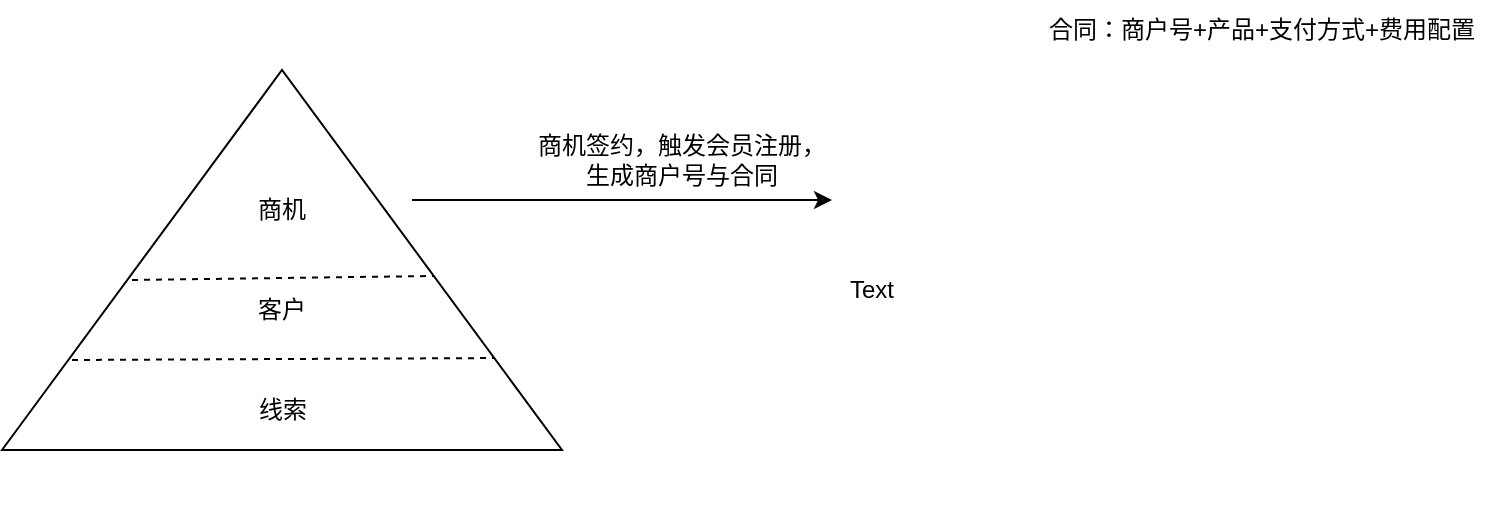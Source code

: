 <mxfile version="21.2.9" type="github" pages="2">
  <diagram name="第 1 页" id="J9_rgFnKOOP4bvDomTlF">
    <mxGraphModel dx="1026" dy="579" grid="1" gridSize="10" guides="1" tooltips="1" connect="1" arrows="1" fold="1" page="1" pageScale="1" pageWidth="10000" pageHeight="10000" math="0" shadow="0">
      <root>
        <mxCell id="0" />
        <mxCell id="1" parent="0" />
        <mxCell id="2f9m-vgJkZ_a6fvkAveH-6" value="" style="endArrow=none;dashed=1;html=1;rounded=0;" edge="1" parent="1">
          <mxGeometry width="50" height="50" relative="1" as="geometry">
            <mxPoint x="120" y="410" as="sourcePoint" />
            <mxPoint x="120.621" y="409.41" as="targetPoint" />
          </mxGeometry>
        </mxCell>
        <mxCell id="2f9m-vgJkZ_a6fvkAveH-12" value="" style="triangle;whiteSpace=wrap;html=1;rotation=-90;" vertex="1" parent="1">
          <mxGeometry x="130" y="140" width="190" height="280" as="geometry" />
        </mxCell>
        <mxCell id="2f9m-vgJkZ_a6fvkAveH-13" value="" style="endArrow=none;dashed=1;html=1;rounded=0;entryX=0.242;entryY=0.879;entryDx=0;entryDy=0;entryPerimeter=0;" edge="1" parent="1" target="2f9m-vgJkZ_a6fvkAveH-12">
          <mxGeometry width="50" height="50" relative="1" as="geometry">
            <mxPoint x="120" y="330" as="sourcePoint" />
            <mxPoint x="225" y="280" as="targetPoint" />
          </mxGeometry>
        </mxCell>
        <mxCell id="2f9m-vgJkZ_a6fvkAveH-14" value="线索" style="text;html=1;strokeColor=none;fillColor=none;align=center;verticalAlign=middle;whiteSpace=wrap;rounded=0;" vertex="1" parent="1">
          <mxGeometry x="177.5" y="340" width="95" height="30" as="geometry" />
        </mxCell>
        <mxCell id="2f9m-vgJkZ_a6fvkAveH-15" value="" style="endArrow=none;dashed=1;html=1;rounded=0;entryX=0.458;entryY=0.771;entryDx=0;entryDy=0;entryPerimeter=0;" edge="1" parent="1" target="2f9m-vgJkZ_a6fvkAveH-12">
          <mxGeometry width="50" height="50" relative="1" as="geometry">
            <mxPoint x="150" y="290" as="sourcePoint" />
            <mxPoint x="200" y="240" as="targetPoint" />
          </mxGeometry>
        </mxCell>
        <mxCell id="2f9m-vgJkZ_a6fvkAveH-16" value="客户" style="text;html=1;strokeColor=none;fillColor=none;align=center;verticalAlign=middle;whiteSpace=wrap;rounded=0;" vertex="1" parent="1">
          <mxGeometry x="195" y="290" width="60" height="30" as="geometry" />
        </mxCell>
        <mxCell id="2f9m-vgJkZ_a6fvkAveH-17" value="商机" style="text;html=1;strokeColor=none;fillColor=none;align=center;verticalAlign=middle;whiteSpace=wrap;rounded=0;" vertex="1" parent="1">
          <mxGeometry x="195" y="240" width="60" height="30" as="geometry" />
        </mxCell>
        <mxCell id="2f9m-vgJkZ_a6fvkAveH-18" value="" style="endArrow=classic;html=1;rounded=0;" edge="1" parent="1">
          <mxGeometry width="50" height="50" relative="1" as="geometry">
            <mxPoint x="290" y="250" as="sourcePoint" />
            <mxPoint x="500" y="250" as="targetPoint" />
          </mxGeometry>
        </mxCell>
        <mxCell id="2f9m-vgJkZ_a6fvkAveH-19" value="商机签约，触发会员注册，生成商户号与合同" style="text;html=1;strokeColor=none;fillColor=none;align=center;verticalAlign=middle;whiteSpace=wrap;rounded=0;" vertex="1" parent="1">
          <mxGeometry x="350" y="220" width="150" height="20" as="geometry" />
        </mxCell>
        <mxCell id="2f9m-vgJkZ_a6fvkAveH-20" value="Text" style="text;html=1;strokeColor=none;fillColor=none;align=center;verticalAlign=middle;whiteSpace=wrap;rounded=0;" vertex="1" parent="1">
          <mxGeometry x="490" y="280" width="60" height="30" as="geometry" />
        </mxCell>
        <mxCell id="2f9m-vgJkZ_a6fvkAveH-21" value="合同：商户号+产品+支付方式+费用配置" style="text;html=1;strokeColor=none;fillColor=none;align=center;verticalAlign=middle;whiteSpace=wrap;rounded=0;" vertex="1" parent="1">
          <mxGeometry x="600" y="150" width="230" height="30" as="geometry" />
        </mxCell>
      </root>
    </mxGraphModel>
  </diagram>
  <diagram id="ZrLgpqp3N7W9zlJU38V0" name="第 2 页">
    <mxGraphModel dx="1026" dy="579" grid="1" gridSize="10" guides="1" tooltips="1" connect="1" arrows="1" fold="1" page="1" pageScale="1" pageWidth="10000" pageHeight="10000" math="0" shadow="0">
      <root>
        <mxCell id="0" />
        <mxCell id="1" parent="0" />
        <mxCell id="oFQXYUoa-ESAPFcw9l6I-23" value="" style="group" vertex="1" connectable="0" parent="1">
          <mxGeometry x="350" y="520" width="895" height="190" as="geometry" />
        </mxCell>
        <mxCell id="oFQXYUoa-ESAPFcw9l6I-1" value="PageQuery" style="swimlane;fontStyle=1;align=center;verticalAlign=top;childLayout=stackLayout;horizontal=1;startSize=26;horizontalStack=0;resizeParent=1;resizeParentMax=0;resizeLast=0;collapsible=1;marginBottom=0;whiteSpace=wrap;html=1;" vertex="1" parent="oFQXYUoa-ESAPFcw9l6I-23">
          <mxGeometry width="210" height="140" as="geometry" />
        </mxCell>
        <mxCell id="oFQXYUoa-ESAPFcw9l6I-2" value="+ queryTempl:&amp;nbsp; &amp;nbsp; &amp;nbsp; &amp;nbsp; &amp;nbsp; &amp;nbsp; &amp;nbsp; &amp;nbsp; &amp;nbsp;QueryTempl&lt;br&gt;+ pageIndex:&amp;nbsp; &amp;nbsp; &amp;nbsp; &amp;nbsp; &amp;nbsp; &amp;nbsp; &amp;nbsp; &amp;nbsp; &amp;nbsp; &amp;nbsp;Long&lt;br&gt;+ orderBy:&amp;nbsp; &amp;nbsp; &amp;nbsp; &amp;nbsp; &amp;nbsp; &amp;nbsp; &amp;nbsp; &amp;nbsp; &amp;nbsp; &amp;nbsp; &amp;nbsp; &amp;nbsp;Object&lt;br&gt;+ pageSize:&amp;nbsp; &amp;nbsp; &amp;nbsp; &lt;span style=&quot;white-space: pre;&quot;&gt;	&lt;/span&gt;&lt;span style=&quot;white-space: pre;&quot;&gt;	&lt;/span&gt;Long&lt;br style=&quot;border-color: var(--border-color);&quot;&gt;&amp;nbsp;" style="text;strokeColor=none;fillColor=none;align=left;verticalAlign=top;spacingLeft=4;spacingRight=4;overflow=hidden;rotatable=0;points=[[0,0.5],[1,0.5]];portConstraint=eastwest;whiteSpace=wrap;html=1;" vertex="1" parent="oFQXYUoa-ESAPFcw9l6I-1">
          <mxGeometry y="26" width="210" height="64" as="geometry" />
        </mxCell>
        <mxCell id="oFQXYUoa-ESAPFcw9l6I-3" value="" style="line;strokeWidth=1;fillColor=none;align=left;verticalAlign=middle;spacingTop=-1;spacingLeft=3;spacingRight=3;rotatable=0;labelPosition=right;points=[];portConstraint=eastwest;strokeColor=inherit;" vertex="1" parent="oFQXYUoa-ESAPFcw9l6I-1">
          <mxGeometry y="90" width="210" height="8" as="geometry" />
        </mxCell>
        <mxCell id="oFQXYUoa-ESAPFcw9l6I-4" value="+ getOrderBy(): Map&amp;lt;String,String&amp;gt;" style="text;strokeColor=none;fillColor=none;align=left;verticalAlign=top;spacingLeft=4;spacingRight=4;overflow=hidden;rotatable=0;points=[[0,0.5],[1,0.5]];portConstraint=eastwest;whiteSpace=wrap;html=1;" vertex="1" parent="oFQXYUoa-ESAPFcw9l6I-1">
          <mxGeometry y="98" width="210" height="42" as="geometry" />
        </mxCell>
        <mxCell id="oFQXYUoa-ESAPFcw9l6I-6" value="1" style="endArrow=open;html=1;endSize=12;startArrow=diamondThin;startSize=14;startFill=1;edgeStyle=orthogonalEdgeStyle;align=left;verticalAlign=bottom;rounded=0;" edge="1" parent="oFQXYUoa-ESAPFcw9l6I-23">
          <mxGeometry x="-1" y="3" relative="1" as="geometry">
            <mxPoint x="210" y="70" as="sourcePoint" />
            <mxPoint x="330" y="70" as="targetPoint" />
          </mxGeometry>
        </mxCell>
        <mxCell id="oFQXYUoa-ESAPFcw9l6I-7" value="1" style="text;html=1;align=center;verticalAlign=middle;resizable=0;points=[];autosize=1;strokeColor=none;fillColor=none;" vertex="1" parent="oFQXYUoa-ESAPFcw9l6I-23">
          <mxGeometry x="300" y="40" width="30" height="30" as="geometry" />
        </mxCell>
        <mxCell id="oFQXYUoa-ESAPFcw9l6I-8" value="QueryTempl" style="swimlane;fontStyle=1;align=center;verticalAlign=top;childLayout=stackLayout;horizontal=1;startSize=26;horizontalStack=0;resizeParent=1;resizeParentMax=0;resizeLast=0;collapsible=1;marginBottom=0;whiteSpace=wrap;html=1;" vertex="1" parent="oFQXYUoa-ESAPFcw9l6I-23">
          <mxGeometry x="330" width="280" height="190" as="geometry" />
        </mxCell>
        <mxCell id="oFQXYUoa-ESAPFcw9l6I-9" value="+ groups: &lt;span style=&quot;white-space: pre;&quot;&gt;	&lt;/span&gt;&lt;span style=&quot;white-space: pre;&quot;&gt;	&lt;span style=&quot;white-space: pre;&quot;&gt;	&lt;/span&gt;&lt;span style=&quot;white-space: pre;&quot;&gt;	&lt;/span&gt;&lt;/span&gt;List&amp;lt;QueryTempl&amp;gt;&lt;br&gt;+ groupLogic:&lt;span style=&quot;white-space: pre;&quot;&gt;	&lt;/span&gt;&lt;span style=&quot;white-space: pre;&quot;&gt;	&lt;span style=&quot;white-space: pre;&quot;&gt;	&lt;/span&gt;&lt;span style=&quot;white-space: pre;&quot;&gt;	&lt;/span&gt;&lt;/span&gt;String&lt;br&gt;+ items:&lt;span style=&quot;white-space: pre;&quot;&gt;	&lt;/span&gt;&lt;span style=&quot;white-space: pre;&quot;&gt;	&lt;/span&gt;&lt;span style=&quot;white-space: pre;&quot;&gt;	&lt;span style=&quot;white-space: pre;&quot;&gt;	&lt;/span&gt;&lt;span style=&quot;white-space: pre;&quot;&gt;	&lt;/span&gt;&lt;/span&gt;List&amp;lt;QueryField&amp;gt;&lt;br&gt;+ itemLogic:&lt;span style=&quot;white-space: pre;&quot;&gt;	&lt;/span&gt;&lt;span style=&quot;white-space: pre;&quot;&gt;	&lt;span style=&quot;white-space: pre;&quot;&gt;	&lt;/span&gt;&lt;span style=&quot;white-space: pre;&quot;&gt;	&lt;/span&gt;&lt;/span&gt;String" style="text;strokeColor=none;fillColor=none;align=left;verticalAlign=top;spacingLeft=4;spacingRight=4;overflow=hidden;rotatable=0;points=[[0,0.5],[1,0.5]];portConstraint=eastwest;whiteSpace=wrap;html=1;" vertex="1" parent="oFQXYUoa-ESAPFcw9l6I-8">
          <mxGeometry y="26" width="280" height="74" as="geometry" />
        </mxCell>
        <mxCell id="oFQXYUoa-ESAPFcw9l6I-10" value="" style="line;strokeWidth=1;fillColor=none;align=left;verticalAlign=middle;spacingTop=-1;spacingLeft=3;spacingRight=3;rotatable=0;labelPosition=right;points=[];portConstraint=eastwest;strokeColor=inherit;" vertex="1" parent="oFQXYUoa-ESAPFcw9l6I-8">
          <mxGeometry y="100" width="280" height="8" as="geometry" />
        </mxCell>
        <mxCell id="oFQXYUoa-ESAPFcw9l6I-11" value="+ canBuildQuery(): &lt;span style=&quot;white-space: pre;&quot;&gt;	&lt;/span&gt;&lt;span style=&quot;white-space: pre;&quot;&gt;	&lt;/span&gt;&lt;span style=&quot;white-space: pre;&quot;&gt;	&lt;/span&gt;&lt;span style=&quot;white-space: pre;&quot;&gt;	&lt;/span&gt;&lt;span style=&quot;white-space: pre;&quot;&gt;	&lt;/span&gt;											Boolean&lt;br&gt;+&amp;nbsp;recursiveCanBuildQuery(QueryTmpl&lt;span style=&quot;background-color: initial;&quot;&gt;):&lt;/span&gt;&lt;span style=&quot;background-color: initial;&quot;&gt;	&lt;/span&gt;&lt;span style=&quot;background-color: initial;&quot;&gt;&amp;nbsp;Boolean&lt;/span&gt;&lt;br&gt;+ buildQuery(Class&amp;lt;T&amp;gt;&lt;span style=&quot;background-color: initial;&quot;&gt;):&amp;nbsp;&lt;span style=&quot;white-space: pre;&quot;&gt;	&lt;/span&gt;&lt;span style=&quot;white-space: pre;&quot;&gt;	&lt;/span&gt;&lt;/span&gt;QueryWrapper&lt;br&gt;+&amp;nbsp;checkSelfGroup(): &lt;span style=&quot;white-space: pre;&quot;&gt;	&lt;/span&gt;&lt;span style=&quot;white-space: pre;&quot;&gt;	&lt;/span&gt;&lt;span style=&quot;white-space: pre;&quot;&gt;	&lt;span style=&quot;white-space: pre;&quot;&gt;	&lt;/span&gt;&lt;/span&gt;Boolean&lt;br&gt;+&amp;nbsp;checkSelfItem(): &lt;span style=&quot;white-space: pre;&quot;&gt;	&lt;/span&gt;&lt;span style=&quot;white-space: pre;&quot;&gt;	&lt;/span&gt;&lt;span style=&quot;white-space: pre;&quot;&gt;	&lt;/span&gt;&lt;span style=&quot;white-space: pre;&quot;&gt;	&lt;span style=&quot;white-space: pre;&quot;&gt;	&lt;/span&gt;&lt;/span&gt;Boolean" style="text;strokeColor=none;fillColor=none;align=left;verticalAlign=top;spacingLeft=4;spacingRight=4;overflow=hidden;rotatable=0;points=[[0,0.5],[1,0.5]];portConstraint=eastwest;whiteSpace=wrap;html=1;" vertex="1" parent="oFQXYUoa-ESAPFcw9l6I-8">
          <mxGeometry y="108" width="280" height="82" as="geometry" />
        </mxCell>
        <mxCell id="oFQXYUoa-ESAPFcw9l6I-16" value="1" style="endArrow=open;html=1;endSize=12;startArrow=diamondThin;startSize=14;startFill=1;edgeStyle=orthogonalEdgeStyle;align=left;verticalAlign=bottom;rounded=0;" edge="1" parent="oFQXYUoa-ESAPFcw9l6I-23">
          <mxGeometry x="-1" y="3" relative="1" as="geometry">
            <mxPoint x="610" y="69" as="sourcePoint" />
            <mxPoint x="730" y="69" as="targetPoint" />
          </mxGeometry>
        </mxCell>
        <mxCell id="oFQXYUoa-ESAPFcw9l6I-17" value="*" style="text;html=1;align=center;verticalAlign=middle;resizable=0;points=[];autosize=1;strokeColor=none;fillColor=none;" vertex="1" parent="oFQXYUoa-ESAPFcw9l6I-23">
          <mxGeometry x="695" y="40" width="30" height="30" as="geometry" />
        </mxCell>
        <mxCell id="oFQXYUoa-ESAPFcw9l6I-18" value="items" style="text;html=1;align=center;verticalAlign=middle;resizable=0;points=[];autosize=1;strokeColor=none;fillColor=none;" vertex="1" parent="oFQXYUoa-ESAPFcw9l6I-23">
          <mxGeometry x="685" y="68" width="50" height="30" as="geometry" />
        </mxCell>
        <mxCell id="oFQXYUoa-ESAPFcw9l6I-19" value="QueryField" style="swimlane;fontStyle=1;align=center;verticalAlign=top;childLayout=stackLayout;horizontal=1;startSize=26;horizontalStack=0;resizeParent=1;resizeParentMax=0;resizeLast=0;collapsible=1;marginBottom=0;whiteSpace=wrap;html=1;" vertex="1" parent="oFQXYUoa-ESAPFcw9l6I-23">
          <mxGeometry x="735" width="160" height="114" as="geometry" />
        </mxCell>
        <mxCell id="oFQXYUoa-ESAPFcw9l6I-20" value="+ field: &lt;span style=&quot;white-space: pre;&quot;&gt;	&lt;/span&gt;&lt;span style=&quot;white-space: pre;&quot;&gt;	&lt;/span&gt;&lt;span style=&quot;white-space: pre;&quot;&gt;	&lt;/span&gt;String&lt;br&gt;+ match: &lt;span style=&quot;white-space: pre;&quot;&gt;	&lt;/span&gt;&lt;span style=&quot;white-space: pre;&quot;&gt;	&lt;/span&gt;&lt;span style=&quot;white-space: pre;&quot;&gt;	&lt;/span&gt;String&lt;br&gt;+ value: &lt;span style=&quot;white-space: pre;&quot;&gt;	&lt;/span&gt;&lt;span style=&quot;white-space: pre;&quot;&gt;	&lt;/span&gt;&lt;span style=&quot;white-space: pre;&quot;&gt;	&lt;/span&gt;Object" style="text;strokeColor=none;fillColor=none;align=left;verticalAlign=top;spacingLeft=4;spacingRight=4;overflow=hidden;rotatable=0;points=[[0,0.5],[1,0.5]];portConstraint=eastwest;whiteSpace=wrap;html=1;" vertex="1" parent="oFQXYUoa-ESAPFcw9l6I-19">
          <mxGeometry y="26" width="160" height="54" as="geometry" />
        </mxCell>
        <mxCell id="oFQXYUoa-ESAPFcw9l6I-21" value="" style="line;strokeWidth=1;fillColor=none;align=left;verticalAlign=middle;spacingTop=-1;spacingLeft=3;spacingRight=3;rotatable=0;labelPosition=right;points=[];portConstraint=eastwest;strokeColor=inherit;" vertex="1" parent="oFQXYUoa-ESAPFcw9l6I-19">
          <mxGeometry y="80" width="160" height="8" as="geometry" />
        </mxCell>
        <mxCell id="oFQXYUoa-ESAPFcw9l6I-22" value="+ method(type): type" style="text;strokeColor=none;fillColor=none;align=left;verticalAlign=top;spacingLeft=4;spacingRight=4;overflow=hidden;rotatable=0;points=[[0,0.5],[1,0.5]];portConstraint=eastwest;whiteSpace=wrap;html=1;" vertex="1" parent="oFQXYUoa-ESAPFcw9l6I-19">
          <mxGeometry y="88" width="160" height="26" as="geometry" />
        </mxCell>
        <mxCell id="oFQXYUoa-ESAPFcw9l6I-24" value="SqlKeyWord" style="swimlane;fontStyle=1;align=center;verticalAlign=top;childLayout=stackLayout;horizontal=1;startSize=26;horizontalStack=0;resizeParent=1;resizeParentMax=0;resizeLast=0;collapsible=1;marginBottom=0;whiteSpace=wrap;html=1;" vertex="1" parent="1">
          <mxGeometry x="600" y="770" width="430" height="130" as="geometry" />
        </mxCell>
        <mxCell id="oFQXYUoa-ESAPFcw9l6I-27" value="+ buildCondition(QueryTempl, QueryWrapper&amp;lt;T&amp;gt;): &lt;span style=&quot;white-space: pre;&quot;&gt;	&lt;/span&gt;&lt;span style=&quot;white-space: pre;&quot;&gt;	&lt;/span&gt;&lt;span style=&quot;white-space: pre;&quot;&gt;	&lt;/span&gt;&lt;span style=&quot;white-space: pre;&quot;&gt;	&lt;/span&gt;void&lt;br&gt;+ buildChildGroup(QueryTempl, QueryWrapper&amp;lt;T&amp;gt;): &lt;span style=&quot;white-space: pre;&quot;&gt;	&lt;/span&gt;&lt;span style=&quot;white-space: pre;&quot;&gt;	&lt;/span&gt;&lt;span style=&quot;white-space: pre;&quot;&gt;	&lt;/span&gt;&lt;span style=&quot;white-space: pre;&quot;&gt;	&lt;/span&gt;void&lt;br&gt;+ buildChildSelfItem(QueryLogic, QueryTempl, QueryWrapper&amp;lt;T&amp;gt;): &lt;span style=&quot;white-space: pre;&quot;&gt;	&lt;/span&gt;void&lt;br&gt;+ praseItemMatch(QueryField, QueryWrapper&amp;lt;T&amp;gt;): &lt;span style=&quot;white-space: pre;&quot;&gt;	&lt;/span&gt;&lt;span style=&quot;white-space: pre;&quot;&gt;	&lt;/span&gt;&lt;span style=&quot;white-space: pre;&quot;&gt;	&lt;/span&gt;&lt;span style=&quot;white-space: pre;&quot;&gt;	&lt;/span&gt;void&lt;br&gt;+ getColumn(String): &lt;span style=&quot;white-space: pre;&quot;&gt;	&lt;/span&gt;&lt;span style=&quot;white-space: pre;&quot;&gt;	&lt;/span&gt;&lt;span style=&quot;white-space: pre;&quot;&gt;	&lt;/span&gt;&lt;span style=&quot;white-space: pre;&quot;&gt;	&lt;/span&gt;&lt;span style=&quot;white-space: pre;&quot;&gt;	&lt;/span&gt;&lt;span style=&quot;white-space: pre;&quot;&gt;	&lt;/span&gt;&lt;span style=&quot;white-space: pre;&quot;&gt;	&lt;/span&gt;&lt;span style=&quot;white-space: pre;&quot;&gt;	&lt;/span&gt;&lt;span style=&quot;white-space: pre;&quot;&gt;	&lt;/span&gt;&lt;span style=&quot;white-space: pre;&quot;&gt;	&lt;/span&gt;String" style="text;strokeColor=none;fillColor=none;align=left;verticalAlign=top;spacingLeft=4;spacingRight=4;overflow=hidden;rotatable=0;points=[[0,0.5],[1,0.5]];portConstraint=eastwest;whiteSpace=wrap;html=1;container=1;" vertex="1" parent="oFQXYUoa-ESAPFcw9l6I-24">
          <mxGeometry y="26" width="430" height="104" as="geometry" />
        </mxCell>
        <mxCell id="oFQXYUoa-ESAPFcw9l6I-31" value="Use" style="endArrow=open;endSize=12;dashed=1;html=1;rounded=0;exitX=0.489;exitY=1;exitDx=0;exitDy=0;exitPerimeter=0;entryX=0.5;entryY=0;entryDx=0;entryDy=0;" edge="1" parent="1" source="oFQXYUoa-ESAPFcw9l6I-11" target="oFQXYUoa-ESAPFcw9l6I-24">
          <mxGeometry width="160" relative="1" as="geometry">
            <mxPoint x="740" y="750" as="sourcePoint" />
            <mxPoint x="810" y="760" as="targetPoint" />
          </mxGeometry>
        </mxCell>
        <mxCell id="oFQXYUoa-ESAPFcw9l6I-32" value="QueryCondition" style="swimlane;fontStyle=1;align=center;verticalAlign=top;childLayout=stackLayout;horizontal=1;startSize=26;horizontalStack=0;resizeParent=1;resizeParentMax=0;resizeLast=0;collapsible=1;marginBottom=0;whiteSpace=wrap;html=1;" vertex="1" parent="1">
          <mxGeometry x="625" y="320" width="390" height="120" as="geometry" />
        </mxCell>
        <mxCell id="oFQXYUoa-ESAPFcw9l6I-35" value="+ getPage&lt;span style=&quot;background-color: initial;&quot;&gt;(PageQuery): &lt;span style=&quot;white-space: pre;&quot;&gt;	&lt;/span&gt;&lt;span style=&quot;white-space: pre;&quot;&gt;	&lt;/span&gt;&lt;span style=&quot;white-space: pre;&quot;&gt;	&lt;/span&gt;&lt;span style=&quot;white-space: pre;&quot;&gt;	&lt;/span&gt;&lt;span style=&quot;white-space: pre;&quot;&gt;	&lt;/span&gt;&lt;span style=&quot;white-space: pre;&quot;&gt;	&lt;/span&gt;&lt;span style=&quot;white-space: pre;&quot;&gt;	&lt;/span&gt;&lt;span style=&quot;white-space: pre;&quot;&gt;	&lt;/span&gt;Ipage&amp;lt;T&amp;gt;&lt;br&gt;+ getQueryWrapper(Class&amp;lt;T&amp;gt;, QueryTempl):&amp;nbsp; &lt;span style=&quot;white-space: pre;&quot;&gt;	&lt;/span&gt;&amp;nbsp; QueryWrapper&amp;lt;T&amp;gt;&lt;br&gt;+ getQueryWrapper(Class&amp;lt;T&amp;gt;, PageQuery): &lt;span style=&quot;white-space: pre;&quot;&gt;	&lt;/span&gt;&amp;nbsp; QueryWrapper&amp;lt;T&amp;gt;&lt;br&gt;+ getQueryWrapper(T): &lt;span style=&quot;white-space: pre;&quot;&gt;	&lt;/span&gt;&lt;span style=&quot;white-space: pre;&quot;&gt;	&lt;/span&gt;&lt;span style=&quot;white-space: pre;&quot;&gt;	&lt;/span&gt;&lt;span style=&quot;white-space: pre;&quot;&gt;	&lt;/span&gt;&lt;span style=&quot;white-space: pre;&quot;&gt;	&lt;/span&gt;&lt;span style=&quot;white-space: pre;&quot;&gt;	&lt;/span&gt;&amp;nbsp; QueryWrapper&amp;lt;T&amp;gt;&lt;br&gt;+ getQueryWrapper(Class&amp;lt;T&amp;gt;):&lt;span style=&quot;white-space: pre;&quot;&gt;	&lt;/span&gt;&lt;span style=&quot;white-space: pre;&quot;&gt;	&lt;/span&gt;&lt;span style=&quot;white-space: pre;&quot;&gt;	&lt;/span&gt;&lt;span style=&quot;white-space: pre;&quot;&gt;	&lt;/span&gt;&amp;nbsp; QueryWrapper&amp;lt;T&amp;gt;&lt;br&gt;&lt;/span&gt;" style="text;strokeColor=none;fillColor=none;align=left;verticalAlign=top;spacingLeft=4;spacingRight=4;overflow=hidden;rotatable=0;points=[[0,0.5],[1,0.5]];portConstraint=eastwest;whiteSpace=wrap;html=1;" vertex="1" parent="oFQXYUoa-ESAPFcw9l6I-32">
          <mxGeometry y="26" width="390" height="94" as="geometry" />
        </mxCell>
        <mxCell id="oFQXYUoa-ESAPFcw9l6I-36" value="Use" style="endArrow=open;endSize=12;dashed=1;html=1;rounded=0;entryX=0.5;entryY=0;entryDx=0;entryDy=0;exitX=0.503;exitY=1.032;exitDx=0;exitDy=0;exitPerimeter=0;" edge="1" parent="1" source="oFQXYUoa-ESAPFcw9l6I-35" target="oFQXYUoa-ESAPFcw9l6I-8">
          <mxGeometry width="160" relative="1" as="geometry">
            <mxPoint x="804" y="440" as="sourcePoint" />
            <mxPoint x="820" y="510" as="targetPoint" />
          </mxGeometry>
        </mxCell>
      </root>
    </mxGraphModel>
  </diagram>
</mxfile>
